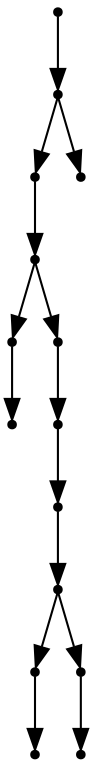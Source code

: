 digraph {
  14 [shape=point];
  13 [shape=point];
  11 [shape=point];
  10 [shape=point];
  1 [shape=point];
  0 [shape=point];
  9 [shape=point];
  8 [shape=point];
  7 [shape=point];
  6 [shape=point];
  3 [shape=point];
  2 [shape=point];
  5 [shape=point];
  4 [shape=point];
  12 [shape=point];
14 -> 13;
13 -> 11;
11 -> 10;
10 -> 1;
1 -> 0;
10 -> 9;
9 -> 8;
8 -> 7;
7 -> 6;
6 -> 3;
3 -> 2;
6 -> 5;
5 -> 4;
13 -> 12;
}
